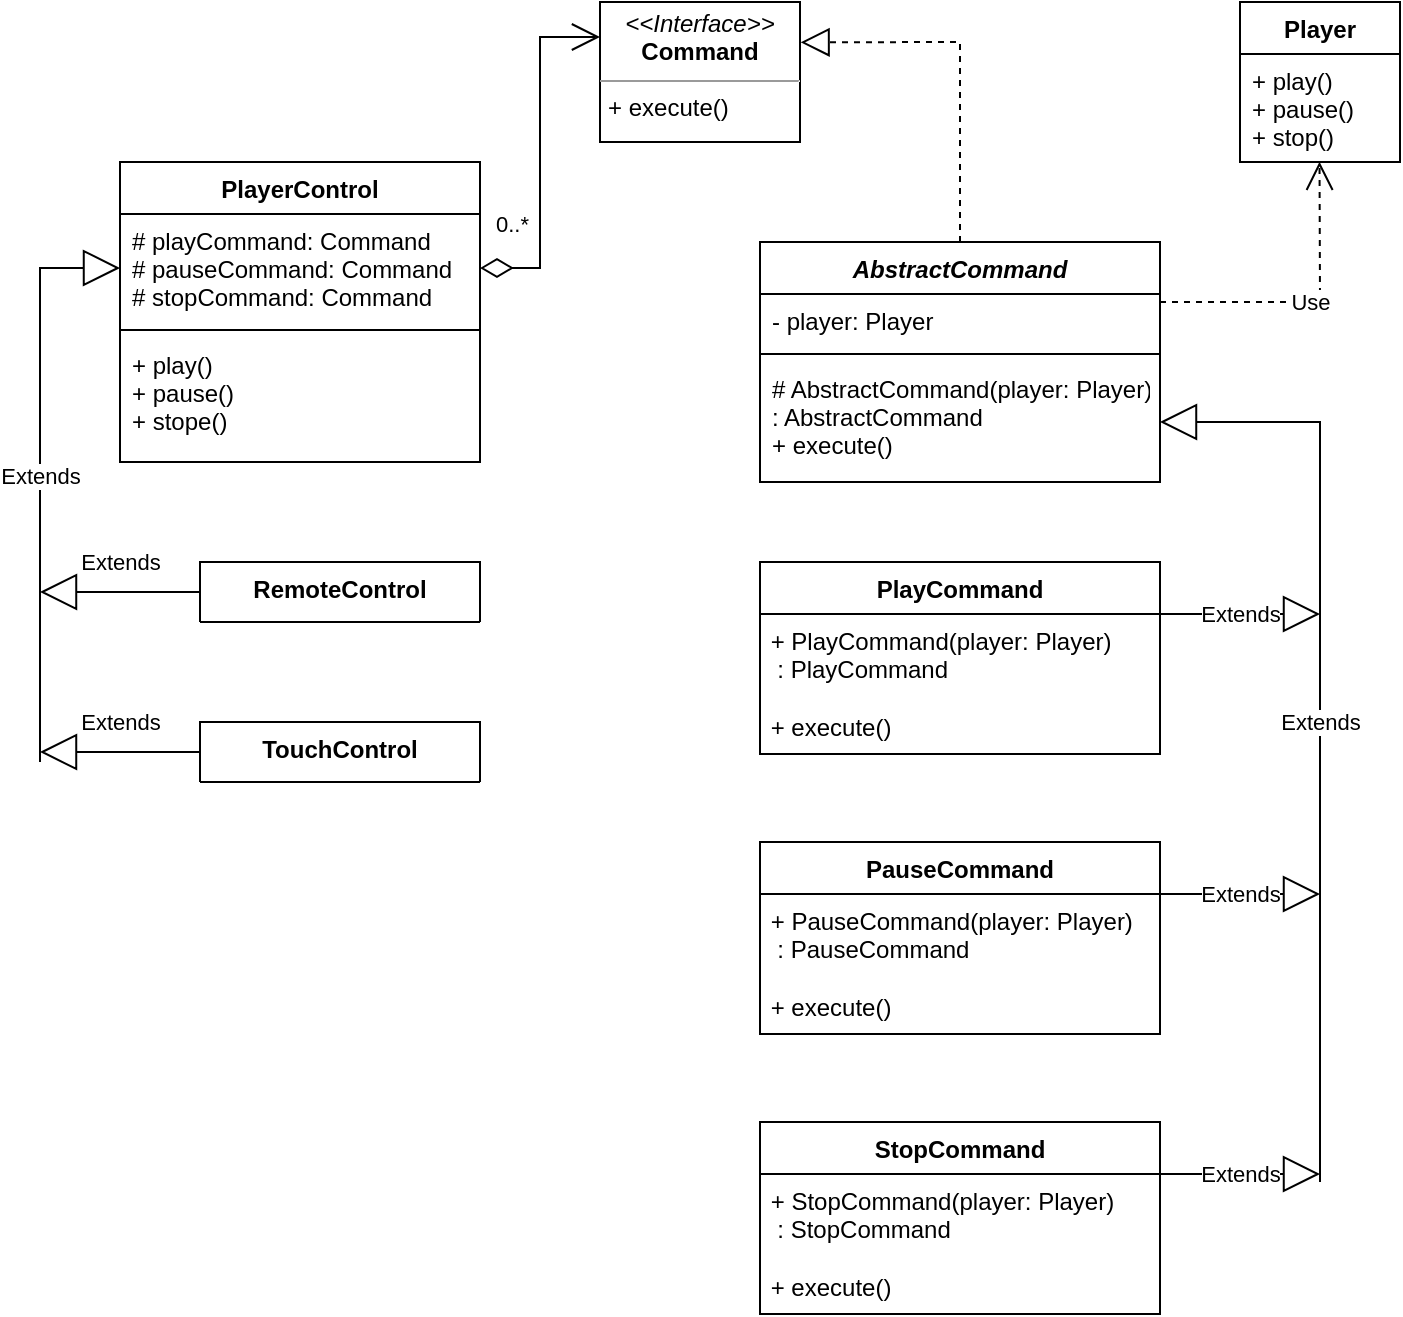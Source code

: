 <mxfile version="20.5.3" type="embed"><diagram id="23iRSUPoRavnBvh4doch" name="Page-1"><mxGraphModel dx="499" dy="700" grid="1" gridSize="10" guides="1" tooltips="1" connect="1" arrows="1" fold="1" page="1" pageScale="1" pageWidth="827" pageHeight="1169" math="0" shadow="0"><root><mxCell id="0"/><mxCell id="1" parent="0"/><mxCell id="2" value="&lt;p style=&quot;margin:0px;margin-top:4px;text-align:center;&quot;&gt;&lt;i&gt;&amp;lt;&amp;lt;Interface&amp;gt;&amp;gt;&lt;/i&gt;&lt;br&gt;&lt;b&gt;Command&lt;/b&gt;&lt;/p&gt;&lt;hr size=&quot;1&quot;&gt;&lt;p style=&quot;margin:0px;margin-left:4px;&quot;&gt;&lt;span style=&quot;background-color: initial;&quot;&gt;+ execute()&lt;/span&gt;&lt;/p&gt;" style="verticalAlign=top;align=left;overflow=fill;fontSize=12;fontFamily=Helvetica;html=1;" parent="1" vertex="1"><mxGeometry x="360" y="80" width="100" height="70" as="geometry"/></mxCell><mxCell id="3" value="RemoteControl" style="swimlane;fontStyle=1;align=center;verticalAlign=top;childLayout=stackLayout;horizontal=1;startSize=34;horizontalStack=0;resizeParent=1;resizeParentMax=0;resizeLast=0;collapsible=1;marginBottom=0;" parent="1" vertex="1"><mxGeometry x="160" y="360" width="140" height="30" as="geometry"/></mxCell><mxCell id="7" value="TouchControl" style="swimlane;fontStyle=1;align=center;verticalAlign=top;childLayout=stackLayout;horizontal=1;startSize=52;horizontalStack=0;resizeParent=1;resizeParentMax=0;resizeLast=0;collapsible=1;marginBottom=0;" parent="1" vertex="1"><mxGeometry x="160" y="440" width="140" height="30" as="geometry"/></mxCell><mxCell id="11" value="PlayerControl" style="swimlane;fontStyle=1;align=center;verticalAlign=top;childLayout=stackLayout;horizontal=1;startSize=26;horizontalStack=0;resizeParent=1;resizeParentMax=0;resizeLast=0;collapsible=1;marginBottom=0;" parent="1" vertex="1"><mxGeometry x="120" y="160" width="180" height="150" as="geometry"/></mxCell><mxCell id="12" value="# playCommand: Command&#10;# pauseCommand: Command&#10;# stopCommand: Command" style="text;strokeColor=none;fillColor=none;align=left;verticalAlign=top;spacingLeft=4;spacingRight=4;overflow=hidden;rotatable=0;points=[[0,0.5],[1,0.5]];portConstraint=eastwest;" parent="11" vertex="1"><mxGeometry y="26" width="180" height="54" as="geometry"/></mxCell><mxCell id="13" value="" style="line;strokeWidth=1;fillColor=none;align=left;verticalAlign=middle;spacingTop=-1;spacingLeft=3;spacingRight=3;rotatable=0;labelPosition=right;points=[];portConstraint=eastwest;strokeColor=inherit;" parent="11" vertex="1"><mxGeometry y="80" width="180" height="8" as="geometry"/></mxCell><mxCell id="14" value="+ play()&#10;+ pause()&#10;+ stope()" style="text;strokeColor=none;fillColor=none;align=left;verticalAlign=top;spacingLeft=4;spacingRight=4;overflow=hidden;rotatable=0;points=[[0,0.5],[1,0.5]];portConstraint=eastwest;" parent="11" vertex="1"><mxGeometry y="88" width="180" height="62" as="geometry"/></mxCell><mxCell id="15" value="AbstractCommand" style="swimlane;fontStyle=3;align=center;verticalAlign=top;childLayout=stackLayout;horizontal=1;startSize=26;horizontalStack=0;resizeParent=1;resizeParentMax=0;resizeLast=0;collapsible=1;marginBottom=0;" parent="1" vertex="1"><mxGeometry x="440" y="200" width="200" height="120" as="geometry"/></mxCell><mxCell id="16" value="- player: Player" style="text;strokeColor=none;fillColor=none;align=left;verticalAlign=top;spacingLeft=4;spacingRight=4;overflow=hidden;rotatable=0;points=[[0,0.5],[1,0.5]];portConstraint=eastwest;" parent="15" vertex="1"><mxGeometry y="26" width="200" height="26" as="geometry"/></mxCell><mxCell id="17" value="" style="line;strokeWidth=1;fillColor=none;align=left;verticalAlign=middle;spacingTop=-1;spacingLeft=3;spacingRight=3;rotatable=0;labelPosition=right;points=[];portConstraint=eastwest;strokeColor=inherit;" parent="15" vertex="1"><mxGeometry y="52" width="200" height="8" as="geometry"/></mxCell><mxCell id="18" value="# AbstractCommand(player: Player) &#10;: AbstractCommand&#10;+ execute()" style="text;strokeColor=none;fillColor=none;align=left;verticalAlign=top;spacingLeft=4;spacingRight=4;overflow=hidden;rotatable=0;points=[[0,0.5],[1,0.5]];portConstraint=eastwest;" parent="15" vertex="1"><mxGeometry y="60" width="200" height="60" as="geometry"/></mxCell><mxCell id="19" value="Player" style="swimlane;fontStyle=1;align=center;verticalAlign=top;childLayout=stackLayout;horizontal=1;startSize=26;horizontalStack=0;resizeParent=1;resizeParentMax=0;resizeLast=0;collapsible=1;marginBottom=0;" parent="1" vertex="1"><mxGeometry x="680" y="80" width="80" height="80" as="geometry"/></mxCell><mxCell id="22" value="+ play()&#10;+ pause()&#10;+ stop()" style="text;strokeColor=none;fillColor=none;align=left;verticalAlign=top;spacingLeft=4;spacingRight=4;overflow=hidden;rotatable=0;points=[[0,0.5],[1,0.5]];portConstraint=eastwest;" parent="19" vertex="1"><mxGeometry y="26" width="80" height="54" as="geometry"/></mxCell><mxCell id="24" value="PlayCommand" style="swimlane;fontStyle=1;align=center;verticalAlign=top;childLayout=stackLayout;horizontal=1;startSize=26;horizontalStack=0;resizeParent=1;resizeParentMax=0;resizeLast=0;collapsible=1;marginBottom=0;" parent="1" vertex="1"><mxGeometry x="440" y="360" width="200" height="96" as="geometry"/></mxCell><mxCell id="27" value="&lt;span style=&quot;&quot;&gt;&amp;nbsp;+ PlayCommand(player: Player)&amp;nbsp;&lt;br&gt;&amp;nbsp; : PlayCommand&lt;br&gt;&lt;br&gt;&amp;nbsp;+ execute()&lt;br&gt;&lt;/span&gt;" style="rounded=0;whiteSpace=wrap;html=1;align=left;" parent="24" vertex="1"><mxGeometry y="26" width="200" height="70" as="geometry"/></mxCell><mxCell id="28" value="PauseCommand" style="swimlane;fontStyle=1;align=center;verticalAlign=top;childLayout=stackLayout;horizontal=1;startSize=26;horizontalStack=0;resizeParent=1;resizeParentMax=0;resizeLast=0;collapsible=1;marginBottom=0;" parent="1" vertex="1"><mxGeometry x="440" y="500" width="200" height="96" as="geometry"/></mxCell><mxCell id="30" value="&amp;nbsp;+&amp;nbsp;&lt;span style=&quot;text-align: center;&quot;&gt;Pause&lt;/span&gt;Command(player: Player)&amp;nbsp;&lt;br&gt;&amp;nbsp; :&amp;nbsp;&lt;span style=&quot;text-align: center;&quot;&gt;Pause&lt;/span&gt;Command&lt;br&gt;&lt;br&gt;&amp;nbsp;+ execute()" style="rounded=0;whiteSpace=wrap;html=1;align=left;" parent="28" vertex="1"><mxGeometry y="26" width="200" height="70" as="geometry"/></mxCell><mxCell id="31" value="StopCommand" style="swimlane;fontStyle=1;align=center;verticalAlign=top;childLayout=stackLayout;horizontal=1;startSize=26;horizontalStack=0;resizeParent=1;resizeParentMax=0;resizeLast=0;collapsible=1;marginBottom=0;" parent="1" vertex="1"><mxGeometry x="440" y="640" width="200" height="96" as="geometry"/></mxCell><mxCell id="33" value="&lt;span style=&quot;&quot;&gt;&amp;nbsp;+&amp;nbsp;&lt;/span&gt;&lt;span style=&quot;text-align: center;&quot;&gt;Stop&lt;/span&gt;&lt;span style=&quot;&quot;&gt;Command(player: Player)&amp;nbsp;&lt;br&gt;&amp;nbsp; :&amp;nbsp;&lt;/span&gt;&lt;span style=&quot;text-align: center;&quot;&gt;Stop&lt;/span&gt;&lt;span style=&quot;&quot;&gt;Command&lt;br&gt;&lt;br&gt;&amp;nbsp;+ execute()&lt;br&gt;&lt;/span&gt;" style="rounded=0;whiteSpace=wrap;html=1;align=left;" parent="31" vertex="1"><mxGeometry y="26" width="200" height="70" as="geometry"/></mxCell><mxCell id="37" value="Use" style="endArrow=open;endSize=12;dashed=1;html=1;rounded=0;entryX=0.497;entryY=0.998;entryDx=0;entryDy=0;entryPerimeter=0;" parent="1" target="22" edge="1"><mxGeometry width="160" relative="1" as="geometry"><mxPoint x="640" y="230" as="sourcePoint"/><mxPoint x="500" y="430" as="targetPoint"/><Array as="points"><mxPoint x="720" y="230"/></Array></mxGeometry></mxCell><mxCell id="38" value="" style="endArrow=block;dashed=1;endFill=0;endSize=12;html=1;rounded=0;entryX=1.003;entryY=0.288;entryDx=0;entryDy=0;entryPerimeter=0;exitX=0.5;exitY=0;exitDx=0;exitDy=0;" parent="1" source="15" target="2" edge="1"><mxGeometry width="160" relative="1" as="geometry"><mxPoint x="590" y="200" as="sourcePoint"/><mxPoint x="610" y="230" as="targetPoint"/><Array as="points"><mxPoint x="540" y="100"/></Array></mxGeometry></mxCell><mxCell id="39" value="Extends" style="endArrow=block;endSize=16;endFill=0;html=1;rounded=0;entryX=1;entryY=0.5;entryDx=0;entryDy=0;" parent="1" target="18" edge="1"><mxGeometry width="160" relative="1" as="geometry"><mxPoint x="720" y="670" as="sourcePoint"/><mxPoint x="710" y="300" as="targetPoint"/><Array as="points"><mxPoint x="720" y="290"/></Array></mxGeometry></mxCell><mxCell id="40" value="Extends" style="endArrow=block;endSize=16;endFill=0;html=1;rounded=0;exitX=1;exitY=0;exitDx=0;exitDy=0;" parent="1" edge="1"><mxGeometry width="160" relative="1" as="geometry"><mxPoint x="640.0" y="526" as="sourcePoint"/><mxPoint x="720" y="526" as="targetPoint"/></mxGeometry></mxCell><mxCell id="41" value="Extends" style="endArrow=block;endSize=16;endFill=0;html=1;rounded=0;exitX=1;exitY=0;exitDx=0;exitDy=0;" parent="1" edge="1"><mxGeometry width="160" relative="1" as="geometry"><mxPoint x="640.0" y="666" as="sourcePoint"/><mxPoint x="720" y="666" as="targetPoint"/></mxGeometry></mxCell><mxCell id="43" value="Extends" style="endArrow=block;endSize=16;endFill=0;html=1;rounded=0;exitX=1;exitY=0;exitDx=0;exitDy=0;" parent="1" edge="1"><mxGeometry width="160" relative="1" as="geometry"><mxPoint x="640.0" y="386" as="sourcePoint"/><mxPoint x="720" y="386" as="targetPoint"/></mxGeometry></mxCell><mxCell id="44" value="0..*" style="endArrow=open;html=1;endSize=12;startArrow=diamondThin;startSize=14;startFill=0;edgeStyle=orthogonalEdgeStyle;align=left;verticalAlign=bottom;rounded=0;entryX=0;entryY=0.25;entryDx=0;entryDy=0;" parent="1" source="12" target="2" edge="1"><mxGeometry x="-0.932" y="13" relative="1" as="geometry"><mxPoint x="280" y="250" as="sourcePoint"/><mxPoint x="440" y="250" as="targetPoint"/><mxPoint as="offset"/></mxGeometry></mxCell><mxCell id="45" value="Extends" style="endArrow=block;endSize=16;endFill=0;html=1;rounded=0;entryX=0;entryY=0.5;entryDx=0;entryDy=0;" parent="1" target="12" edge="1"><mxGeometry width="160" relative="1" as="geometry"><mxPoint x="80" y="460" as="sourcePoint"/><mxPoint x="400" y="360" as="targetPoint"/><Array as="points"><mxPoint x="80" y="213"/></Array></mxGeometry></mxCell><mxCell id="46" value="Extends" style="endArrow=block;endSize=16;endFill=0;html=1;rounded=0;exitX=0;exitY=0.5;exitDx=0;exitDy=0;" parent="1" source="3" edge="1"><mxGeometry y="-15" width="160" relative="1" as="geometry"><mxPoint x="90" y="360" as="sourcePoint"/><mxPoint x="80" y="375" as="targetPoint"/><mxPoint as="offset"/></mxGeometry></mxCell><mxCell id="47" value="Extends" style="endArrow=block;endSize=16;endFill=0;html=1;rounded=0;exitX=0;exitY=0.5;exitDx=0;exitDy=0;" parent="1" source="7" edge="1"><mxGeometry y="-15" width="160" relative="1" as="geometry"><mxPoint x="90" y="360" as="sourcePoint"/><mxPoint x="80" y="455" as="targetPoint"/><mxPoint as="offset"/></mxGeometry></mxCell></root></mxGraphModel></diagram></mxfile>
